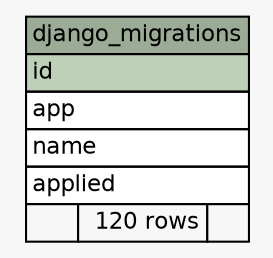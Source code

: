// dot 2.38.0 on Linux 4.15.0-29-generic
// SchemaSpy rev 590
digraph "django_migrations" {
  graph [
    rankdir="RL"
    bgcolor="#f7f7f7"
    nodesep="0.18"
    ranksep="0.46"
    fontname="Helvetica"
    fontsize="11"
  ];
  node [
    fontname="Helvetica"
    fontsize="11"
    shape="plaintext"
  ];
  edge [
    arrowsize="0.8"
  ];
  "django_migrations" [
    label=<
    <TABLE BORDER="0" CELLBORDER="1" CELLSPACING="0" BGCOLOR="#ffffff">
      <TR><TD COLSPAN="3" BGCOLOR="#9bab96" ALIGN="CENTER">django_migrations</TD></TR>
      <TR><TD PORT="id" COLSPAN="3" BGCOLOR="#bed1b8" ALIGN="LEFT">id</TD></TR>
      <TR><TD PORT="app" COLSPAN="3" ALIGN="LEFT">app</TD></TR>
      <TR><TD PORT="name" COLSPAN="3" ALIGN="LEFT">name</TD></TR>
      <TR><TD PORT="applied" COLSPAN="3" ALIGN="LEFT">applied</TD></TR>
      <TR><TD ALIGN="LEFT" BGCOLOR="#f7f7f7">  </TD><TD ALIGN="RIGHT" BGCOLOR="#f7f7f7">120 rows</TD><TD ALIGN="RIGHT" BGCOLOR="#f7f7f7">  </TD></TR>
    </TABLE>>
    URL="tables/django_migrations.html"
    tooltip="django_migrations"
  ];
}
